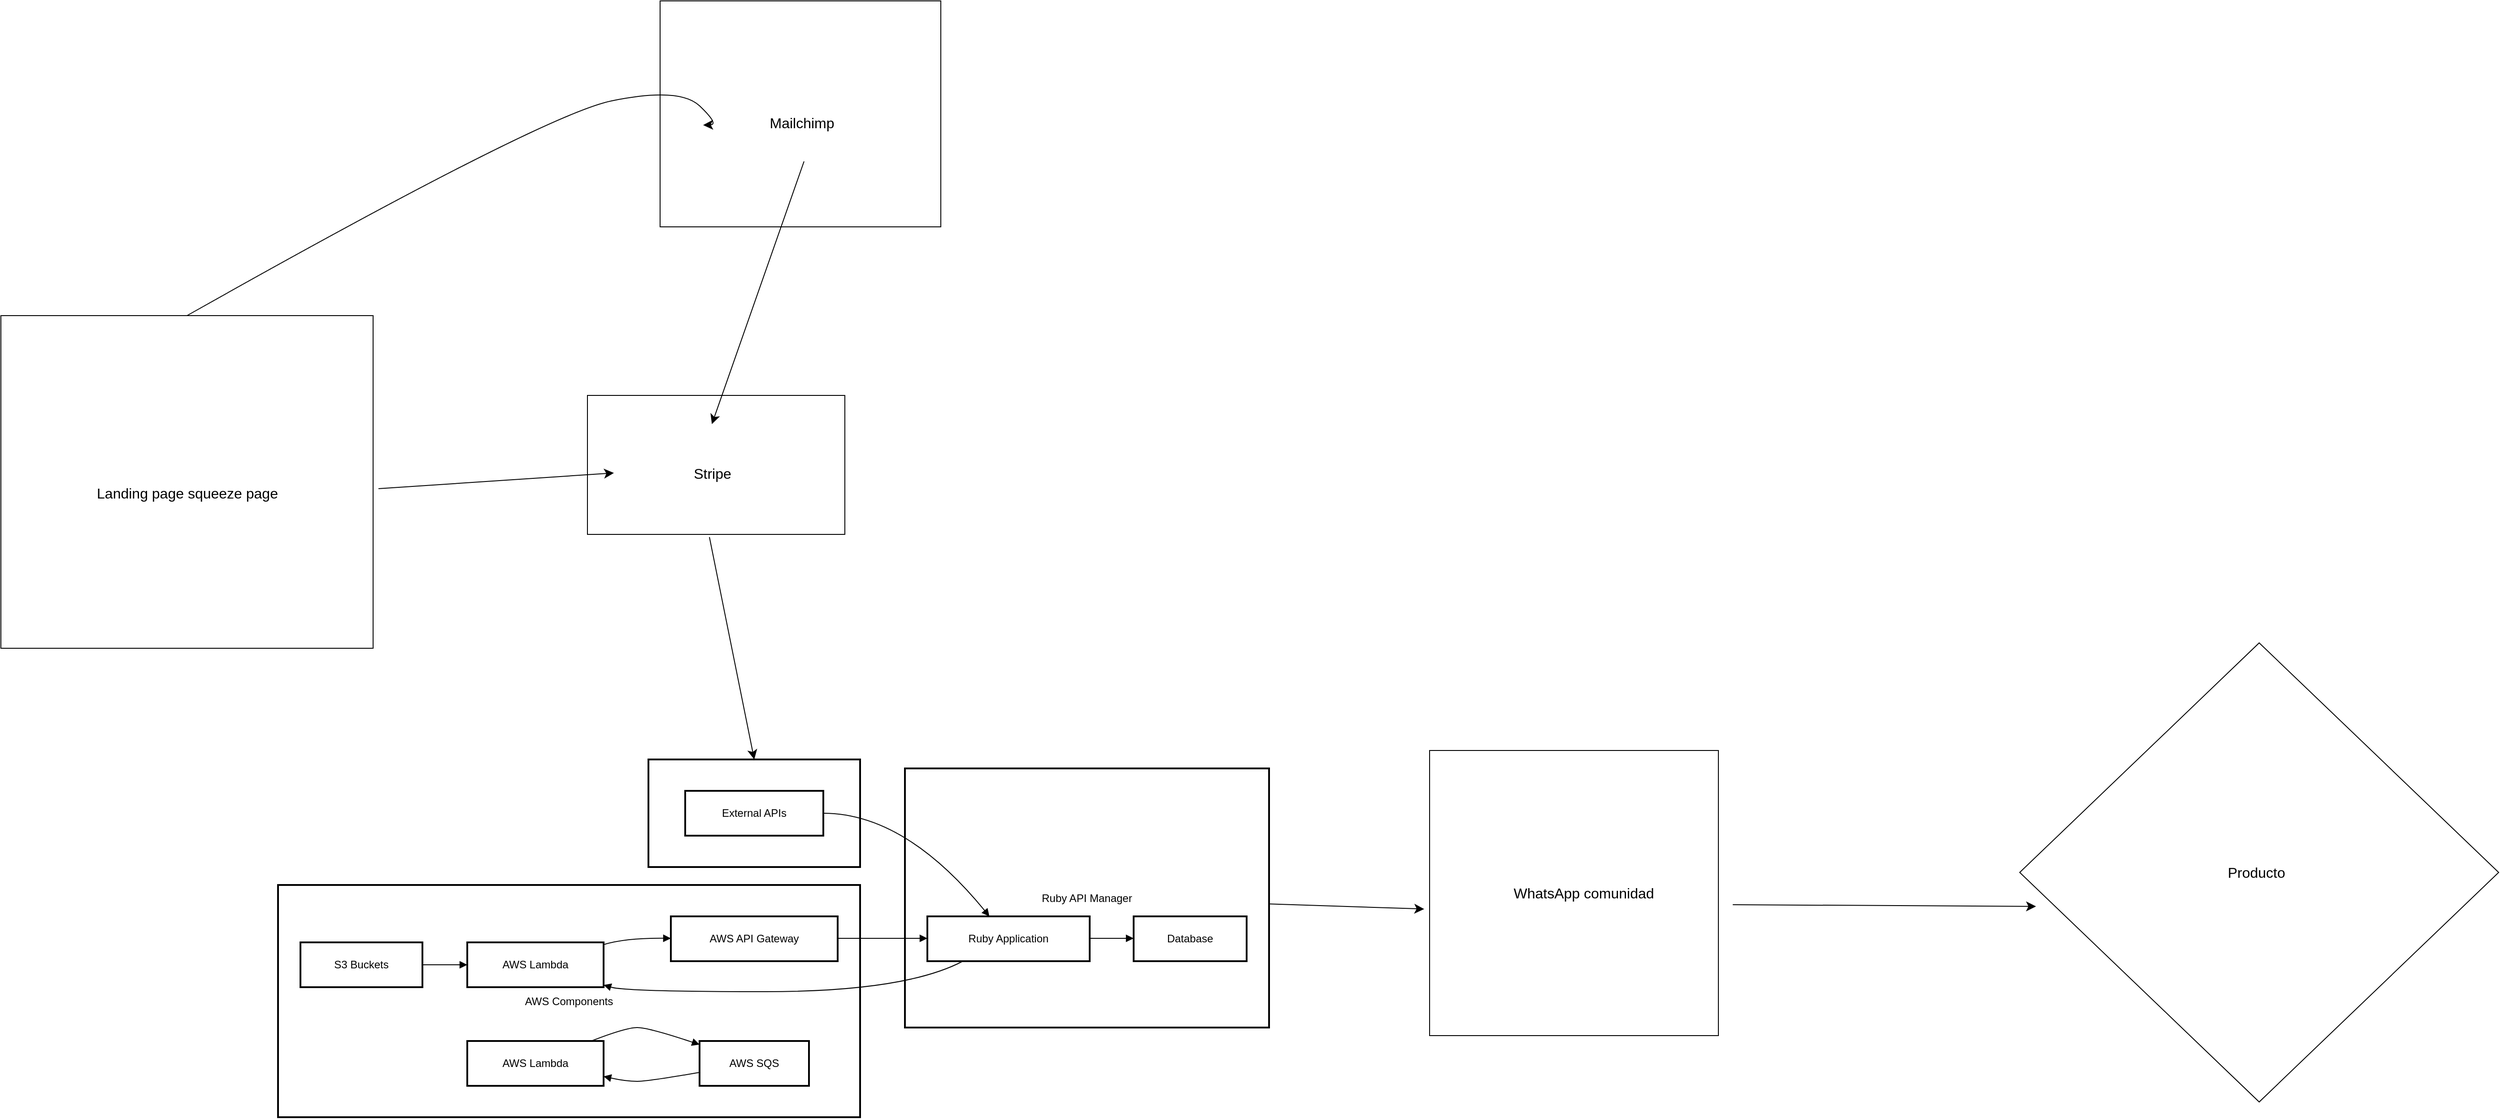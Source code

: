 <mxfile version="25.0.3">
  <diagram name="Página-1" id="dXAmtk8UxJzxFK8MmRvf">
    <mxGraphModel dx="3714" dy="2926" grid="0" gridSize="10" guides="1" tooltips="1" connect="1" arrows="1" fold="1" page="0" pageScale="1" pageWidth="850" pageHeight="1100" math="0" shadow="0">
      <root>
        <mxCell id="0" />
        <mxCell id="1" parent="0" />
        <mxCell id="2" value="External System" style="whiteSpace=wrap;strokeWidth=2;" parent="1" vertex="1">
          <mxGeometry x="421" y="8" width="236" height="120" as="geometry" />
        </mxCell>
        <mxCell id="3" value="Ruby API Manager" style="whiteSpace=wrap;strokeWidth=2;" parent="1" vertex="1">
          <mxGeometry x="707" y="18" width="406" height="289" as="geometry" />
        </mxCell>
        <mxCell id="4" value="AWS Components" style="whiteSpace=wrap;strokeWidth=2;" parent="1" vertex="1">
          <mxGeometry x="8" y="148" width="649" height="259" as="geometry" />
        </mxCell>
        <mxCell id="5" value="S3 Buckets" style="whiteSpace=wrap;strokeWidth=2;" parent="1" vertex="1">
          <mxGeometry x="33" y="212" width="136" height="50" as="geometry" />
        </mxCell>
        <mxCell id="6" value="AWS Lambda" style="whiteSpace=wrap;strokeWidth=2;" parent="1" vertex="1">
          <mxGeometry x="219" y="212" width="152" height="50" as="geometry" />
        </mxCell>
        <mxCell id="7" value="AWS API Gateway" style="whiteSpace=wrap;strokeWidth=2;" parent="1" vertex="1">
          <mxGeometry x="446" y="183" width="186" height="50" as="geometry" />
        </mxCell>
        <mxCell id="8" value="AWS Lambda" style="whiteSpace=wrap;strokeWidth=2;" parent="1" vertex="1">
          <mxGeometry x="219" y="322" width="152" height="50" as="geometry" />
        </mxCell>
        <mxCell id="9" value="AWS SQS" style="whiteSpace=wrap;strokeWidth=2;" parent="1" vertex="1">
          <mxGeometry x="478" y="322" width="122" height="50" as="geometry" />
        </mxCell>
        <mxCell id="10" value="Ruby Application" style="whiteSpace=wrap;strokeWidth=2;" parent="1" vertex="1">
          <mxGeometry x="732" y="183" width="181" height="50" as="geometry" />
        </mxCell>
        <mxCell id="11" value="Database" style="whiteSpace=wrap;strokeWidth=2;" parent="1" vertex="1">
          <mxGeometry x="962" y="183" width="126" height="50" as="geometry" />
        </mxCell>
        <mxCell id="12" value="External APIs" style="whiteSpace=wrap;strokeWidth=2;" parent="1" vertex="1">
          <mxGeometry x="462" y="43" width="154" height="50" as="geometry" />
        </mxCell>
        <mxCell id="13" value="" style="curved=1;startArrow=none;endArrow=block;exitX=1;exitY=0.5;entryX=0;entryY=0.5;" parent="1" source="5" target="6" edge="1">
          <mxGeometry relative="1" as="geometry">
            <Array as="points" />
          </mxGeometry>
        </mxCell>
        <mxCell id="14" value="" style="curved=1;startArrow=none;endArrow=block;exitX=1;exitY=0.05;entryX=0;entryY=0.49;" parent="1" source="6" target="7" edge="1">
          <mxGeometry relative="1" as="geometry">
            <Array as="points">
              <mxPoint x="396" y="207" />
            </Array>
          </mxGeometry>
        </mxCell>
        <mxCell id="15" value="" style="curved=1;startArrow=none;endArrow=block;exitX=0.91;exitY=0;entryX=0;entryY=0.08;" parent="1" source="8" target="9" edge="1">
          <mxGeometry relative="1" as="geometry">
            <Array as="points">
              <mxPoint x="396" y="307" />
              <mxPoint x="421" y="307" />
            </Array>
          </mxGeometry>
        </mxCell>
        <mxCell id="16" value="" style="curved=1;startArrow=none;endArrow=block;exitX=1;exitY=0.49;entryX=0;entryY=0.49;" parent="1" source="10" target="11" edge="1">
          <mxGeometry relative="1" as="geometry">
            <Array as="points" />
          </mxGeometry>
        </mxCell>
        <mxCell id="17" value="" style="curved=1;startArrow=none;endArrow=block;exitX=1;exitY=0.49;entryX=0;entryY=0.49;" parent="1" source="7" target="10" edge="1">
          <mxGeometry relative="1" as="geometry">
            <Array as="points" />
          </mxGeometry>
        </mxCell>
        <mxCell id="18" value="" style="curved=1;startArrow=none;endArrow=block;exitX=0.23;exitY=0.98;entryX=1;entryY=0.95;" parent="1" source="10" target="6" edge="1">
          <mxGeometry relative="1" as="geometry">
            <Array as="points">
              <mxPoint x="707" y="267" />
              <mxPoint x="396" y="267" />
            </Array>
          </mxGeometry>
        </mxCell>
        <mxCell id="19" value="" style="curved=1;startArrow=none;endArrow=block;exitX=0;exitY=0.7;entryX=1;entryY=0.79;" parent="1" source="9" target="8" edge="1">
          <mxGeometry relative="1" as="geometry">
            <Array as="points">
              <mxPoint x="421" y="367" />
              <mxPoint x="396" y="367" />
            </Array>
          </mxGeometry>
        </mxCell>
        <mxCell id="20" value="" style="curved=1;startArrow=none;endArrow=block;exitX=1;exitY=0.5;entryX=0.38;entryY=-0.01;" parent="1" source="12" target="10" edge="1">
          <mxGeometry relative="1" as="geometry">
            <Array as="points">
              <mxPoint x="707" y="68" />
            </Array>
          </mxGeometry>
        </mxCell>
        <mxCell id="2BBSSDKxdeMGpXaTtLqC-23" value="" style="rounded=0;whiteSpace=wrap;html=1;" vertex="1" parent="1">
          <mxGeometry x="-301" y="-487" width="415" height="371" as="geometry" />
        </mxCell>
        <mxCell id="2BBSSDKxdeMGpXaTtLqC-24" value="Landing page squeeze page" style="text;strokeColor=none;fillColor=none;html=1;align=center;verticalAlign=middle;whiteSpace=wrap;rounded=0;fontSize=16;" vertex="1" parent="1">
          <mxGeometry x="-243.5" y="-359" width="300" height="139" as="geometry" />
        </mxCell>
        <mxCell id="2BBSSDKxdeMGpXaTtLqC-25" value="" style="rounded=0;whiteSpace=wrap;html=1;" vertex="1" parent="1">
          <mxGeometry x="353" y="-398" width="287" height="155" as="geometry" />
        </mxCell>
        <mxCell id="2BBSSDKxdeMGpXaTtLqC-26" value="Stripe" style="text;strokeColor=none;fillColor=none;html=1;align=center;verticalAlign=middle;whiteSpace=wrap;rounded=0;fontSize=16;" vertex="1" parent="1">
          <mxGeometry x="382.5" y="-366" width="218.5" height="109" as="geometry" />
        </mxCell>
        <mxCell id="2BBSSDKxdeMGpXaTtLqC-27" value="" style="rounded=0;whiteSpace=wrap;html=1;" vertex="1" parent="1">
          <mxGeometry x="434" y="-838" width="313" height="252" as="geometry" />
        </mxCell>
        <mxCell id="2BBSSDKxdeMGpXaTtLqC-28" value="" style="rounded=0;whiteSpace=wrap;html=1;" vertex="1" parent="1">
          <mxGeometry x="1292" y="-2" width="322" height="318" as="geometry" />
        </mxCell>
        <mxCell id="2BBSSDKxdeMGpXaTtLqC-29" value="WhatsApp comunidad" style="text;strokeColor=none;fillColor=none;html=1;align=center;verticalAlign=middle;whiteSpace=wrap;rounded=0;fontSize=16;" vertex="1" parent="1">
          <mxGeometry x="1368" y="138" width="192" height="38" as="geometry" />
        </mxCell>
        <mxCell id="2BBSSDKxdeMGpXaTtLqC-30" value="Mailchimp&amp;nbsp;" style="text;strokeColor=none;fillColor=none;html=1;align=center;verticalAlign=middle;whiteSpace=wrap;rounded=0;fontSize=16;" vertex="1" parent="1">
          <mxGeometry x="482" y="-746" width="225" height="87" as="geometry" />
        </mxCell>
        <mxCell id="2BBSSDKxdeMGpXaTtLqC-37" value="" style="edgeStyle=none;orthogonalLoop=1;jettySize=auto;html=1;rounded=0;fontSize=12;startSize=8;endSize=8;curved=1;entryX=0;entryY=0.5;entryDx=0;entryDy=0;" edge="1" parent="1" target="2BBSSDKxdeMGpXaTtLqC-26">
          <mxGeometry width="120" relative="1" as="geometry">
            <mxPoint x="120" y="-294" as="sourcePoint" />
            <mxPoint x="240" y="-294" as="targetPoint" />
            <Array as="points" />
          </mxGeometry>
        </mxCell>
        <mxCell id="2BBSSDKxdeMGpXaTtLqC-42" value="" style="edgeStyle=none;orthogonalLoop=1;jettySize=auto;html=1;rounded=0;fontSize=12;startSize=8;endSize=8;curved=1;exitX=0.5;exitY=0;exitDx=0;exitDy=0;" edge="1" parent="1" source="2BBSSDKxdeMGpXaTtLqC-23" target="2BBSSDKxdeMGpXaTtLqC-30">
          <mxGeometry width="120" relative="1" as="geometry">
            <mxPoint x="-34" y="-505" as="sourcePoint" />
            <mxPoint x="415" y="-763" as="targetPoint" />
            <Array as="points">
              <mxPoint x="304" y="-711" />
              <mxPoint x="456" y="-742" />
              <mxPoint x="500" y="-700" />
            </Array>
          </mxGeometry>
        </mxCell>
        <mxCell id="2BBSSDKxdeMGpXaTtLqC-43" value="" style="edgeStyle=none;orthogonalLoop=1;jettySize=auto;html=1;rounded=0;fontSize=12;startSize=8;endSize=8;curved=1;exitX=0.5;exitY=1;exitDx=0;exitDy=0;entryX=0.5;entryY=0;entryDx=0;entryDy=0;" edge="1" parent="1" source="2BBSSDKxdeMGpXaTtLqC-30" target="2BBSSDKxdeMGpXaTtLqC-26">
          <mxGeometry width="120" relative="1" as="geometry">
            <mxPoint x="606" y="-409" as="sourcePoint" />
            <mxPoint x="726" y="-409" as="targetPoint" />
            <Array as="points" />
          </mxGeometry>
        </mxCell>
        <mxCell id="2BBSSDKxdeMGpXaTtLqC-46" value="" style="edgeStyle=none;orthogonalLoop=1;jettySize=auto;html=1;rounded=0;fontSize=12;startSize=8;endSize=8;curved=1;" edge="1" parent="1" source="3">
          <mxGeometry width="120" relative="1" as="geometry">
            <mxPoint x="1166" y="174.82" as="sourcePoint" />
            <mxPoint x="1286" y="174.82" as="targetPoint" />
            <Array as="points" />
          </mxGeometry>
        </mxCell>
        <mxCell id="2BBSSDKxdeMGpXaTtLqC-47" value="" style="edgeStyle=none;orthogonalLoop=1;jettySize=auto;html=1;rounded=0;fontSize=12;startSize=8;endSize=8;curved=1;entryX=0.5;entryY=0;entryDx=0;entryDy=0;" edge="1" parent="1" target="2">
          <mxGeometry width="120" relative="1" as="geometry">
            <mxPoint x="489" y="-240" as="sourcePoint" />
            <mxPoint x="615" y="-138" as="targetPoint" />
            <Array as="points" />
          </mxGeometry>
        </mxCell>
        <mxCell id="2BBSSDKxdeMGpXaTtLqC-48" value="" style="rhombus;whiteSpace=wrap;html=1;" vertex="1" parent="1">
          <mxGeometry x="1950" y="-122" width="534" height="512" as="geometry" />
        </mxCell>
        <mxCell id="2BBSSDKxdeMGpXaTtLqC-53" value="Producto" style="text;strokeColor=none;fillColor=none;html=1;align=center;verticalAlign=middle;whiteSpace=wrap;rounded=0;fontSize=16;" vertex="1" parent="1">
          <mxGeometry x="2184" y="85" width="60" height="98" as="geometry" />
        </mxCell>
        <mxCell id="2BBSSDKxdeMGpXaTtLqC-55" value="" style="edgeStyle=none;orthogonalLoop=1;jettySize=auto;html=1;rounded=0;fontSize=12;startSize=8;endSize=8;curved=1;entryX=0.034;entryY=0.574;entryDx=0;entryDy=0;entryPerimeter=0;" edge="1" parent="1" target="2BBSSDKxdeMGpXaTtLqC-48">
          <mxGeometry width="120" relative="1" as="geometry">
            <mxPoint x="1630" y="170" as="sourcePoint" />
            <mxPoint x="1623" y="120" as="targetPoint" />
            <Array as="points" />
          </mxGeometry>
        </mxCell>
      </root>
    </mxGraphModel>
  </diagram>
</mxfile>
